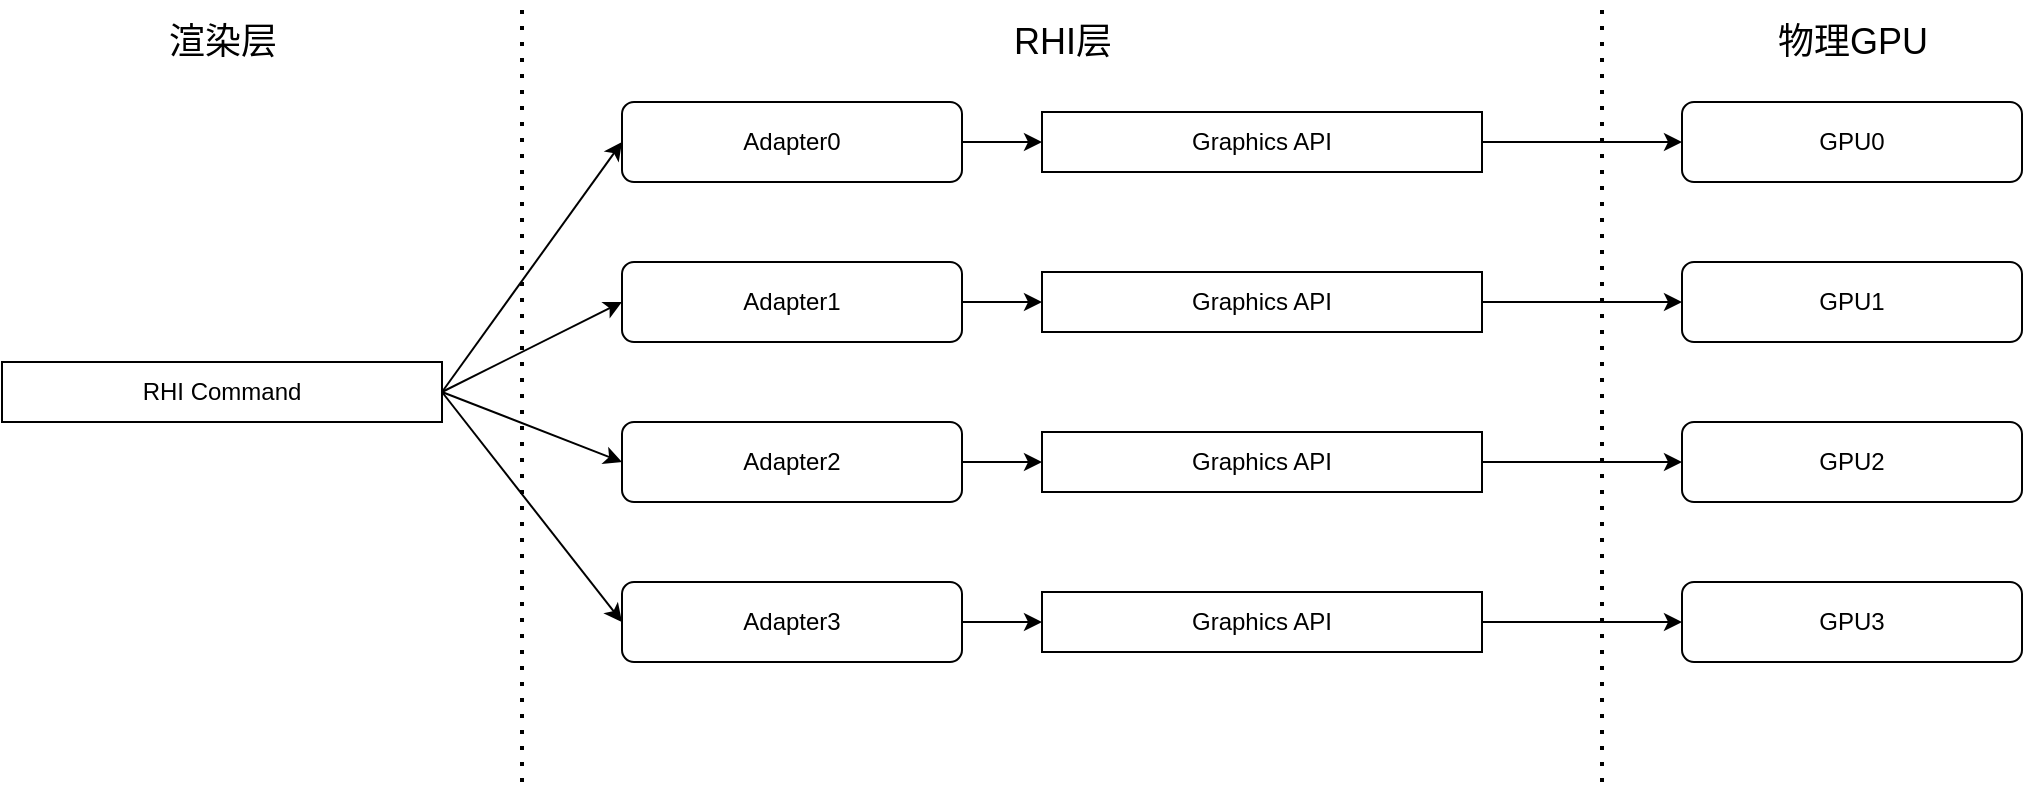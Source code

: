 <mxfile version="24.4.0" type="github">
  <diagram name="第 1 页" id="W9WQcyDblY8BYKCmj8dJ">
    <mxGraphModel dx="1728" dy="889" grid="1" gridSize="10" guides="1" tooltips="1" connect="1" arrows="1" fold="1" page="1" pageScale="1" pageWidth="2339" pageHeight="3300" math="0" shadow="0">
      <root>
        <mxCell id="0" />
        <mxCell id="1" parent="0" />
        <mxCell id="kNLJeEjE7tZd80PAEfx0-32" value="" style="endArrow=none;dashed=1;html=1;dashPattern=1 3;strokeWidth=2;rounded=0;" edge="1" parent="1">
          <mxGeometry width="50" height="50" relative="1" as="geometry">
            <mxPoint x="710" y="600" as="sourcePoint" />
            <mxPoint x="710" y="210" as="targetPoint" />
          </mxGeometry>
        </mxCell>
        <mxCell id="kNLJeEjE7tZd80PAEfx0-1" value="RHI Command" style="rounded=0;whiteSpace=wrap;html=1;" vertex="1" parent="1">
          <mxGeometry x="450" y="390" width="220" height="30" as="geometry" />
        </mxCell>
        <mxCell id="kNLJeEjE7tZd80PAEfx0-4" value="Adapter0" style="rounded=1;whiteSpace=wrap;html=1;" vertex="1" parent="1">
          <mxGeometry x="760" y="260" width="170" height="40" as="geometry" />
        </mxCell>
        <mxCell id="kNLJeEjE7tZd80PAEfx0-6" value="Adapter1" style="rounded=1;whiteSpace=wrap;html=1;" vertex="1" parent="1">
          <mxGeometry x="760" y="340" width="170" height="40" as="geometry" />
        </mxCell>
        <mxCell id="kNLJeEjE7tZd80PAEfx0-7" value="Adapter2" style="rounded=1;whiteSpace=wrap;html=1;" vertex="1" parent="1">
          <mxGeometry x="760" y="420" width="170" height="40" as="geometry" />
        </mxCell>
        <mxCell id="kNLJeEjE7tZd80PAEfx0-31" style="edgeStyle=orthogonalEdgeStyle;rounded=0;orthogonalLoop=1;jettySize=auto;html=1;entryX=0;entryY=0.5;entryDx=0;entryDy=0;" edge="1" parent="1" source="kNLJeEjE7tZd80PAEfx0-8" target="kNLJeEjE7tZd80PAEfx0-13">
          <mxGeometry relative="1" as="geometry" />
        </mxCell>
        <mxCell id="kNLJeEjE7tZd80PAEfx0-8" value="Adapter3" style="rounded=1;whiteSpace=wrap;html=1;" vertex="1" parent="1">
          <mxGeometry x="760" y="500" width="170" height="40" as="geometry" />
        </mxCell>
        <mxCell id="kNLJeEjE7tZd80PAEfx0-10" value="Graphics API" style="rounded=0;whiteSpace=wrap;html=1;" vertex="1" parent="1">
          <mxGeometry x="970" y="265" width="220" height="30" as="geometry" />
        </mxCell>
        <mxCell id="kNLJeEjE7tZd80PAEfx0-28" style="edgeStyle=orthogonalEdgeStyle;rounded=0;orthogonalLoop=1;jettySize=auto;html=1;entryX=0;entryY=0.5;entryDx=0;entryDy=0;" edge="1" parent="1" source="kNLJeEjE7tZd80PAEfx0-11" target="kNLJeEjE7tZd80PAEfx0-16">
          <mxGeometry relative="1" as="geometry" />
        </mxCell>
        <mxCell id="kNLJeEjE7tZd80PAEfx0-11" value="Graphics API" style="rounded=0;whiteSpace=wrap;html=1;" vertex="1" parent="1">
          <mxGeometry x="970" y="345" width="220" height="30" as="geometry" />
        </mxCell>
        <mxCell id="kNLJeEjE7tZd80PAEfx0-29" style="edgeStyle=orthogonalEdgeStyle;rounded=0;orthogonalLoop=1;jettySize=auto;html=1;" edge="1" parent="1" source="kNLJeEjE7tZd80PAEfx0-12" target="kNLJeEjE7tZd80PAEfx0-17">
          <mxGeometry relative="1" as="geometry" />
        </mxCell>
        <mxCell id="kNLJeEjE7tZd80PAEfx0-12" value="Graphics API" style="rounded=0;whiteSpace=wrap;html=1;" vertex="1" parent="1">
          <mxGeometry x="970" y="425" width="220" height="30" as="geometry" />
        </mxCell>
        <mxCell id="kNLJeEjE7tZd80PAEfx0-30" style="edgeStyle=orthogonalEdgeStyle;rounded=0;orthogonalLoop=1;jettySize=auto;html=1;entryX=0;entryY=0.5;entryDx=0;entryDy=0;" edge="1" parent="1" source="kNLJeEjE7tZd80PAEfx0-13" target="kNLJeEjE7tZd80PAEfx0-18">
          <mxGeometry relative="1" as="geometry" />
        </mxCell>
        <mxCell id="kNLJeEjE7tZd80PAEfx0-13" value="Graphics API" style="rounded=0;whiteSpace=wrap;html=1;" vertex="1" parent="1">
          <mxGeometry x="970" y="505" width="220" height="30" as="geometry" />
        </mxCell>
        <mxCell id="kNLJeEjE7tZd80PAEfx0-15" value="GPU0" style="rounded=1;whiteSpace=wrap;html=1;" vertex="1" parent="1">
          <mxGeometry x="1290" y="260" width="170" height="40" as="geometry" />
        </mxCell>
        <mxCell id="kNLJeEjE7tZd80PAEfx0-16" value="GPU1" style="rounded=1;whiteSpace=wrap;html=1;" vertex="1" parent="1">
          <mxGeometry x="1290" y="340" width="170" height="40" as="geometry" />
        </mxCell>
        <mxCell id="kNLJeEjE7tZd80PAEfx0-17" value="GPU2" style="rounded=1;whiteSpace=wrap;html=1;" vertex="1" parent="1">
          <mxGeometry x="1290" y="420" width="170" height="40" as="geometry" />
        </mxCell>
        <mxCell id="kNLJeEjE7tZd80PAEfx0-18" value="GPU3" style="rounded=1;whiteSpace=wrap;html=1;" vertex="1" parent="1">
          <mxGeometry x="1290" y="500" width="170" height="40" as="geometry" />
        </mxCell>
        <mxCell id="kNLJeEjE7tZd80PAEfx0-19" value="" style="endArrow=classic;html=1;rounded=0;exitX=1;exitY=0.5;exitDx=0;exitDy=0;entryX=0;entryY=0.5;entryDx=0;entryDy=0;" edge="1" parent="1" source="kNLJeEjE7tZd80PAEfx0-1" target="kNLJeEjE7tZd80PAEfx0-4">
          <mxGeometry width="50" height="50" relative="1" as="geometry">
            <mxPoint x="490" y="360" as="sourcePoint" />
            <mxPoint x="540" y="310" as="targetPoint" />
          </mxGeometry>
        </mxCell>
        <mxCell id="kNLJeEjE7tZd80PAEfx0-21" value="" style="endArrow=classic;html=1;rounded=0;exitX=1;exitY=0.5;exitDx=0;exitDy=0;entryX=0;entryY=0.5;entryDx=0;entryDy=0;" edge="1" parent="1" source="kNLJeEjE7tZd80PAEfx0-1" target="kNLJeEjE7tZd80PAEfx0-6">
          <mxGeometry width="50" height="50" relative="1" as="geometry">
            <mxPoint x="640" y="520" as="sourcePoint" />
            <mxPoint x="690" y="470" as="targetPoint" />
          </mxGeometry>
        </mxCell>
        <mxCell id="kNLJeEjE7tZd80PAEfx0-22" value="" style="endArrow=classic;html=1;rounded=0;exitX=1;exitY=0.5;exitDx=0;exitDy=0;entryX=0;entryY=0.5;entryDx=0;entryDy=0;" edge="1" parent="1" source="kNLJeEjE7tZd80PAEfx0-1" target="kNLJeEjE7tZd80PAEfx0-7">
          <mxGeometry width="50" height="50" relative="1" as="geometry">
            <mxPoint x="680" y="560" as="sourcePoint" />
            <mxPoint x="730" y="510" as="targetPoint" />
          </mxGeometry>
        </mxCell>
        <mxCell id="kNLJeEjE7tZd80PAEfx0-23" value="" style="endArrow=classic;html=1;rounded=0;exitX=1;exitY=0.5;exitDx=0;exitDy=0;entryX=0;entryY=0.5;entryDx=0;entryDy=0;" edge="1" parent="1" source="kNLJeEjE7tZd80PAEfx0-1" target="kNLJeEjE7tZd80PAEfx0-8">
          <mxGeometry width="50" height="50" relative="1" as="geometry">
            <mxPoint x="670" y="570" as="sourcePoint" />
            <mxPoint x="720" y="520" as="targetPoint" />
          </mxGeometry>
        </mxCell>
        <mxCell id="kNLJeEjE7tZd80PAEfx0-24" value="" style="endArrow=classic;html=1;rounded=0;exitX=1;exitY=0.5;exitDx=0;exitDy=0;entryX=0;entryY=0.5;entryDx=0;entryDy=0;" edge="1" parent="1" source="kNLJeEjE7tZd80PAEfx0-4" target="kNLJeEjE7tZd80PAEfx0-10">
          <mxGeometry width="50" height="50" relative="1" as="geometry">
            <mxPoint x="960" y="260" as="sourcePoint" />
            <mxPoint x="1010" y="210" as="targetPoint" />
          </mxGeometry>
        </mxCell>
        <mxCell id="kNLJeEjE7tZd80PAEfx0-25" value="" style="endArrow=classic;html=1;rounded=0;exitX=1;exitY=0.5;exitDx=0;exitDy=0;entryX=0;entryY=0.5;entryDx=0;entryDy=0;" edge="1" parent="1" source="kNLJeEjE7tZd80PAEfx0-10" target="kNLJeEjE7tZd80PAEfx0-15">
          <mxGeometry width="50" height="50" relative="1" as="geometry">
            <mxPoint x="1220" y="270" as="sourcePoint" />
            <mxPoint x="1270" y="220" as="targetPoint" />
          </mxGeometry>
        </mxCell>
        <mxCell id="kNLJeEjE7tZd80PAEfx0-26" value="" style="endArrow=classic;html=1;rounded=0;exitX=1;exitY=0.5;exitDx=0;exitDy=0;entryX=0;entryY=0.5;entryDx=0;entryDy=0;" edge="1" parent="1" source="kNLJeEjE7tZd80PAEfx0-6" target="kNLJeEjE7tZd80PAEfx0-11">
          <mxGeometry width="50" height="50" relative="1" as="geometry">
            <mxPoint x="970" y="330" as="sourcePoint" />
            <mxPoint x="1020" y="280" as="targetPoint" />
          </mxGeometry>
        </mxCell>
        <mxCell id="kNLJeEjE7tZd80PAEfx0-27" value="" style="endArrow=classic;html=1;rounded=0;exitX=1;exitY=0.5;exitDx=0;exitDy=0;entryX=0;entryY=0.5;entryDx=0;entryDy=0;" edge="1" parent="1" source="kNLJeEjE7tZd80PAEfx0-7" target="kNLJeEjE7tZd80PAEfx0-12">
          <mxGeometry width="50" height="50" relative="1" as="geometry">
            <mxPoint x="1070" y="630" as="sourcePoint" />
            <mxPoint x="1120" y="580" as="targetPoint" />
          </mxGeometry>
        </mxCell>
        <mxCell id="kNLJeEjE7tZd80PAEfx0-33" value="" style="endArrow=none;dashed=1;html=1;dashPattern=1 3;strokeWidth=2;rounded=0;" edge="1" parent="1">
          <mxGeometry width="50" height="50" relative="1" as="geometry">
            <mxPoint x="1250" y="600" as="sourcePoint" />
            <mxPoint x="1250" y="210" as="targetPoint" />
          </mxGeometry>
        </mxCell>
        <mxCell id="kNLJeEjE7tZd80PAEfx0-34" value="&lt;font style=&quot;font-size: 18px;&quot;&gt;渲染层&lt;/font&gt;" style="text;html=1;align=center;verticalAlign=middle;resizable=0;points=[];autosize=1;strokeColor=none;fillColor=none;" vertex="1" parent="1">
          <mxGeometry x="520" y="210" width="80" height="40" as="geometry" />
        </mxCell>
        <mxCell id="kNLJeEjE7tZd80PAEfx0-35" value="&lt;font style=&quot;font-size: 18px;&quot;&gt;RHI层&lt;/font&gt;" style="text;html=1;align=center;verticalAlign=middle;resizable=0;points=[];autosize=1;strokeColor=none;fillColor=none;" vertex="1" parent="1">
          <mxGeometry x="945" y="210" width="70" height="40" as="geometry" />
        </mxCell>
        <mxCell id="kNLJeEjE7tZd80PAEfx0-36" value="&lt;span style=&quot;font-size: 18px;&quot;&gt;物理GPU&lt;/span&gt;" style="text;html=1;align=center;verticalAlign=middle;resizable=0;points=[];autosize=1;strokeColor=none;fillColor=none;" vertex="1" parent="1">
          <mxGeometry x="1325" y="210" width="100" height="40" as="geometry" />
        </mxCell>
      </root>
    </mxGraphModel>
  </diagram>
</mxfile>
